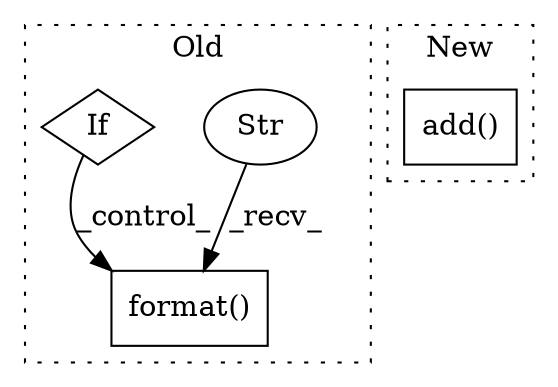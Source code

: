 digraph G {
subgraph cluster0 {
1 [label="format()" a="75" s="2252,2349" l="78,14" shape="box"];
3 [label="Str" a="66" s="2252" l="53" shape="ellipse"];
4 [label="If" a="96" s="2206" l="3" shape="diamond"];
label = "Old";
style="dotted";
}
subgraph cluster1 {
2 [label="add()" a="75" s="2529,2541" l="8,1" shape="box"];
label = "New";
style="dotted";
}
3 -> 1 [label="_recv_"];
4 -> 1 [label="_control_"];
}